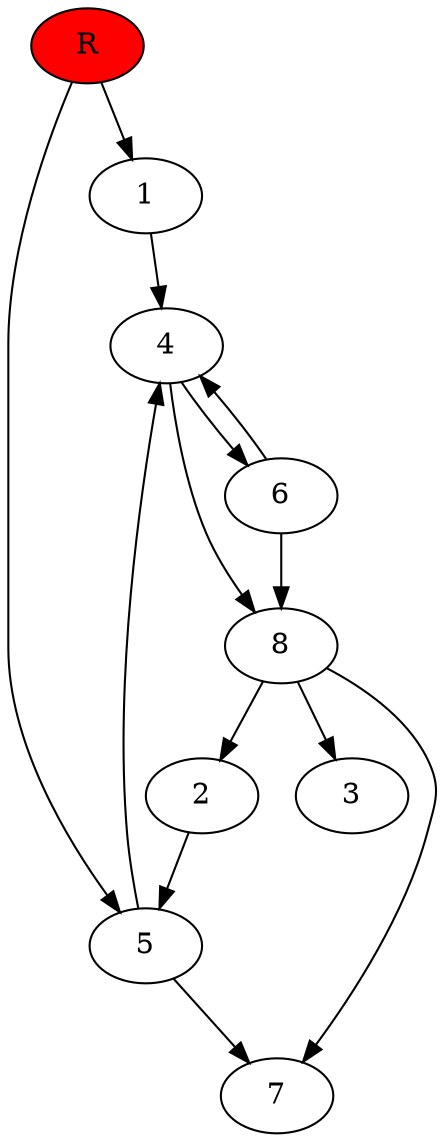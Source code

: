 digraph prb37610 {
	1
	2
	3
	4
	5
	6
	7
	8
	R [fillcolor="#ff0000" style=filled]
	1 -> 4
	2 -> 5
	4 -> 6
	4 -> 8
	5 -> 4
	5 -> 7
	6 -> 4
	6 -> 8
	8 -> 2
	8 -> 3
	8 -> 7
	R -> 1
	R -> 5
}
